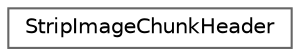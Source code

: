 digraph "Иерархия классов. Графический вид."
{
 // INTERACTIVE_SVG=YES
 // LATEX_PDF_SIZE
  bgcolor="transparent";
  edge [fontname=Helvetica,fontsize=10,labelfontname=Helvetica,labelfontsize=10];
  node [fontname=Helvetica,fontsize=10,shape=box,height=0.2,width=0.4];
  rankdir="LR";
  Node0 [id="Node000000",label="StripImageChunkHeader",height=0.2,width=0.4,color="grey40", fillcolor="white", style="filled",URL="$d3/daf/group__sdk__images.html#dc/d23/struct_quasar_s_d_k_1_1_datagrams_1_1_strip_image_chunk_header",tooltip="Полный заголовок пакета полосового потокового изображения."];
}
